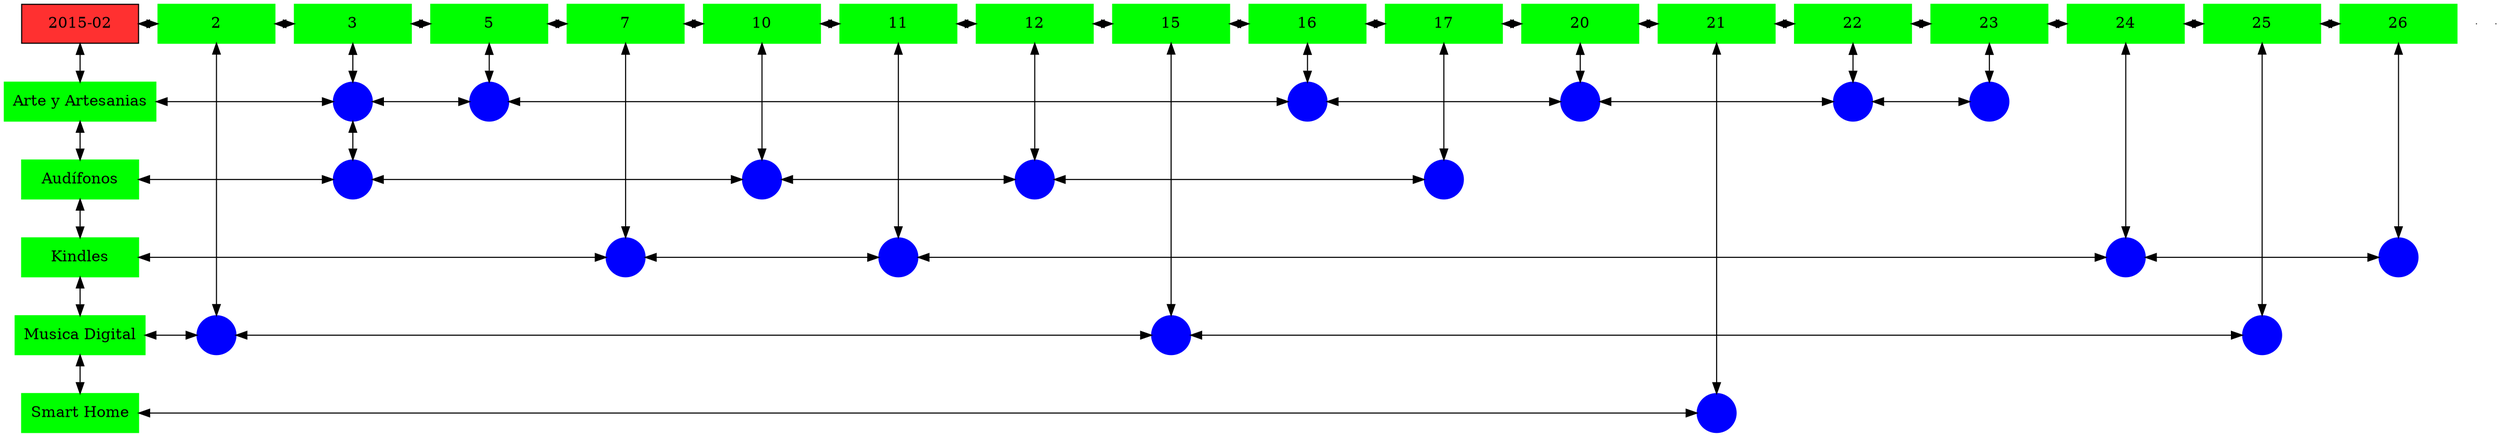 digraph G{
node[shape="box"];
nodeMt[ label = "2015-02", width = 1.5, style = filled, fillcolor = firebrick1, group = 1 ];
e0[ shape = point, width = 0 ];
e1[ shape = point, width = 0 ];
node0xc001ea7450[label="2",color=green,style =filled,width = 1.5 group=2];
nodeMt->node0xc001ea7450[dir="both"];
{rank=same;nodeMt;node0xc001ea7450;}
node0xc001e55ef0[label="3",color=green,style =filled,width = 1.5 group=3];
node0xc001ea7450->node0xc001e55ef0[dir="both"];
{rank=same;node0xc001ea7450;node0xc001e55ef0;}
node0xc002222f00[label="5",color=green,style =filled,width = 1.5 group=5];
node0xc001e55ef0->node0xc002222f00[dir="both"];
{rank=same;node0xc001e55ef0;node0xc002222f00;}
node0xc0021db2c0[label="7",color=green,style =filled,width = 1.5 group=7];
node0xc002222f00->node0xc0021db2c0[dir="both"];
{rank=same;node0xc002222f00;node0xc0021db2c0;}
node0xc001e810e0[label="10",color=green,style =filled,width = 1.5 group=10];
node0xc0021db2c0->node0xc001e810e0[dir="both"];
{rank=same;node0xc0021db2c0;node0xc001e810e0;}
node0xc001fc3f40[label="11",color=green,style =filled,width = 1.5 group=11];
node0xc001e810e0->node0xc001fc3f40[dir="both"];
{rank=same;node0xc001e810e0;node0xc001fc3f40;}
node0xc00202eb40[label="12",color=green,style =filled,width = 1.5 group=12];
node0xc001fc3f40->node0xc00202eb40[dir="both"];
{rank=same;node0xc001fc3f40;node0xc00202eb40;}
node0xc001fdfef0[label="15",color=green,style =filled,width = 1.5 group=15];
node0xc00202eb40->node0xc001fdfef0[dir="both"];
{rank=same;node0xc00202eb40;node0xc001fdfef0;}
node0xc00216b900[label="16",color=green,style =filled,width = 1.5 group=16];
node0xc001fdfef0->node0xc00216b900[dir="both"];
{rank=same;node0xc001fdfef0;node0xc00216b900;}
node0xc002119e00[label="17",color=green,style =filled,width = 1.5 group=17];
node0xc00216b900->node0xc002119e00[dir="both"];
{rank=same;node0xc00216b900;node0xc002119e00;}
node0xc001edb9f0[label="20",color=green,style =filled,width = 1.5 group=20];
node0xc002119e00->node0xc001edb9f0[dir="both"];
{rank=same;node0xc002119e00;node0xc001edb9f0;}
node0xc0021ca5f0[label="21",color=green,style =filled,width = 1.5 group=21];
node0xc001edb9f0->node0xc0021ca5f0[dir="both"];
{rank=same;node0xc001edb9f0;node0xc0021ca5f0;}
node0xc002050f00[label="22",color=green,style =filled,width = 1.5 group=22];
node0xc0021ca5f0->node0xc002050f00[dir="both"];
{rank=same;node0xc0021ca5f0;node0xc002050f00;}
node0xc0020203c0[label="23",color=green,style =filled,width = 1.5 group=23];
node0xc002050f00->node0xc0020203c0[dir="both"];
{rank=same;node0xc002050f00;node0xc0020203c0;}
node0xc0021b4a00[label="24",color=green,style =filled,width = 1.5 group=24];
node0xc0020203c0->node0xc0021b4a00[dir="both"];
{rank=same;node0xc0020203c0;node0xc0021b4a00;}
node0xc002002f00[label="25",color=green,style =filled,width = 1.5 group=25];
node0xc0021b4a00->node0xc002002f00[dir="both"];
{rank=same;node0xc0021b4a00;node0xc002002f00;}
node0xc0021dae60[label="26",color=green,style =filled,width = 1.5 group=26];
node0xc002002f00->node0xc0021dae60[dir="both"];
{rank=same;node0xc002002f00;node0xc0021dae60;}
node0xc001e55ea0[label="Arte y Artesanias",color=green,style =filled width = 1.5 group=1];
node0xc001e5c580[label="",color=blue,style =filled, width = 0.5 group=3 shape=circle];
node0xc001e55ea0->node0xc001e5c580[dir="both"];
{rank=same;node0xc001e55ea0;node0xc001e5c580;}
node0xc002219f00[label="",color=blue,style =filled, width = 0.5 group=5 shape=circle];
node0xc001e5c580->node0xc002219f00[dir="both"];
{rank=same;node0xc002219f00;node0xc001e5c580;}
node0xc00216d380[label="",color=blue,style =filled, width = 0.5 group=16 shape=circle];
node0xc002219f00->node0xc00216d380[dir="both"];
{rank=same;node0xc00216d380;node0xc002219f00;}
node0xc001ed3d00[label="",color=blue,style =filled, width = 0.5 group=20 shape=circle];
node0xc00216d380->node0xc001ed3d00[dir="both"];
{rank=same;node0xc001ed3d00;node0xc00216d380;}
node0xc00204ce80[label="",color=blue,style =filled, width = 0.5 group=22 shape=circle];
node0xc001ed3d00->node0xc00204ce80[dir="both"];
{rank=same;node0xc00204ce80;node0xc001ed3d00;}
node0xc002026100[label="",color=blue,style =filled, width = 0.5 group=23 shape=circle];
node0xc00204ce80->node0xc002026100[dir="both"];
{rank=same;node0xc002026100;node0xc00204ce80;}
node0xc001e81090[label="Audífonos",color=green,style =filled width = 1.5 group=1];
node0xc002027480[label="",color=blue,style =filled, width = 0.5 group=3 shape=circle];
node0xc001e81090->node0xc002027480[dir="both"];
{rank=same;node0xc001e81090;node0xc002027480;}
node0xc001e75380[label="",color=blue,style =filled, width = 0.5 group=10 shape=circle];
node0xc002027480->node0xc001e75380[dir="both"];
{rank=same;node0xc001e75380;node0xc002027480;}
node0xc002027f00[label="",color=blue,style =filled, width = 0.5 group=12 shape=circle];
node0xc001e75380->node0xc002027f00[dir="both"];
{rank=same;node0xc002027f00;node0xc001e75380;}
node0xc002115980[label="",color=blue,style =filled, width = 0.5 group=17 shape=circle];
node0xc002027f00->node0xc002115980[dir="both"];
{rank=same;node0xc002115980;node0xc002027f00;}
node0xc001fc3ef0[label="Kindles",color=green,style =filled width = 1.5 group=1];
node0xc0021d7580[label="",color=blue,style =filled, width = 0.5 group=7 shape=circle];
node0xc001fc3ef0->node0xc0021d7580[dir="both"];
{rank=same;node0xc001fc3ef0;node0xc0021d7580;}
node0xc001fc6a00[label="",color=blue,style =filled, width = 0.5 group=11 shape=circle];
node0xc0021d7580->node0xc001fc6a00[dir="both"];
{rank=same;node0xc001fc6a00;node0xc0021d7580;}
node0xc0021ad780[label="",color=blue,style =filled, width = 0.5 group=24 shape=circle];
node0xc001fc6a00->node0xc0021ad780[dir="both"];
{rank=same;node0xc0021ad780;node0xc001fc6a00;}
node0xc0021d7180[label="",color=blue,style =filled, width = 0.5 group=26 shape=circle];
node0xc0021ad780->node0xc0021d7180[dir="both"];
{rank=same;node0xc0021d7180;node0xc0021ad780;}
node0xc001ea7400[label="Musica Digital",color=green,style =filled width = 1.5 group=1];
node0xc001ea4c80[label="",color=blue,style =filled, width = 0.5 group=2 shape=circle];
node0xc001ea7400->node0xc001ea4c80[dir="both"];
{rank=same;node0xc001ea7400;node0xc001ea4c80;}
node0xc001fdd780[label="",color=blue,style =filled, width = 0.5 group=15 shape=circle];
node0xc001ea4c80->node0xc001fdd780[dir="both"];
{rank=same;node0xc001fdd780;node0xc001ea4c80;}
node0xc001ff9a00[label="",color=blue,style =filled, width = 0.5 group=25 shape=circle];
node0xc001fdd780->node0xc001ff9a00[dir="both"];
{rank=same;node0xc001ff9a00;node0xc001fdd780;}
node0xc0021ca5a0[label="Smart Home",color=green,style =filled width = 1.5 group=1];
node0xc0021c2f80[label="",color=blue,style =filled, width = 0.5 group=21 shape=circle];
node0xc0021ca5a0->node0xc0021c2f80[dir="both"];
{rank=same;node0xc0021ca5a0;node0xc0021c2f80;}
node0xc001ea7450->node0xc001ea4c80[dir="both"];
node0xc001e55ef0->node0xc001e5c580[dir="both"];
node0xc001e5c580->node0xc002027480[dir="both"];
node0xc002222f00->node0xc002219f00[dir="both"];
node0xc0021db2c0->node0xc0021d7580[dir="both"];
node0xc001e810e0->node0xc001e75380[dir="both"];
node0xc001fc3f40->node0xc001fc6a00[dir="both"];
node0xc00202eb40->node0xc002027f00[dir="both"];
node0xc001fdfef0->node0xc001fdd780[dir="both"];
node0xc00216b900->node0xc00216d380[dir="both"];
node0xc002119e00->node0xc002115980[dir="both"];
node0xc001edb9f0->node0xc001ed3d00[dir="both"];
node0xc0021ca5f0->node0xc0021c2f80[dir="both"];
node0xc002050f00->node0xc00204ce80[dir="both"];
node0xc0020203c0->node0xc002026100[dir="both"];
node0xc0021b4a00->node0xc0021ad780[dir="both"];
node0xc002002f00->node0xc001ff9a00[dir="both"];
node0xc0021dae60->node0xc0021d7180[dir="both"];
nodeMt->node0xc001e55ea0[dir="both"];
node0xc001e55ea0->node0xc001e81090[dir="both"];
node0xc001e81090->node0xc001fc3ef0[dir="both"];
node0xc001fc3ef0->node0xc001ea7400[dir="both"];
node0xc001ea7400->node0xc0021ca5a0[dir="both"];
}

